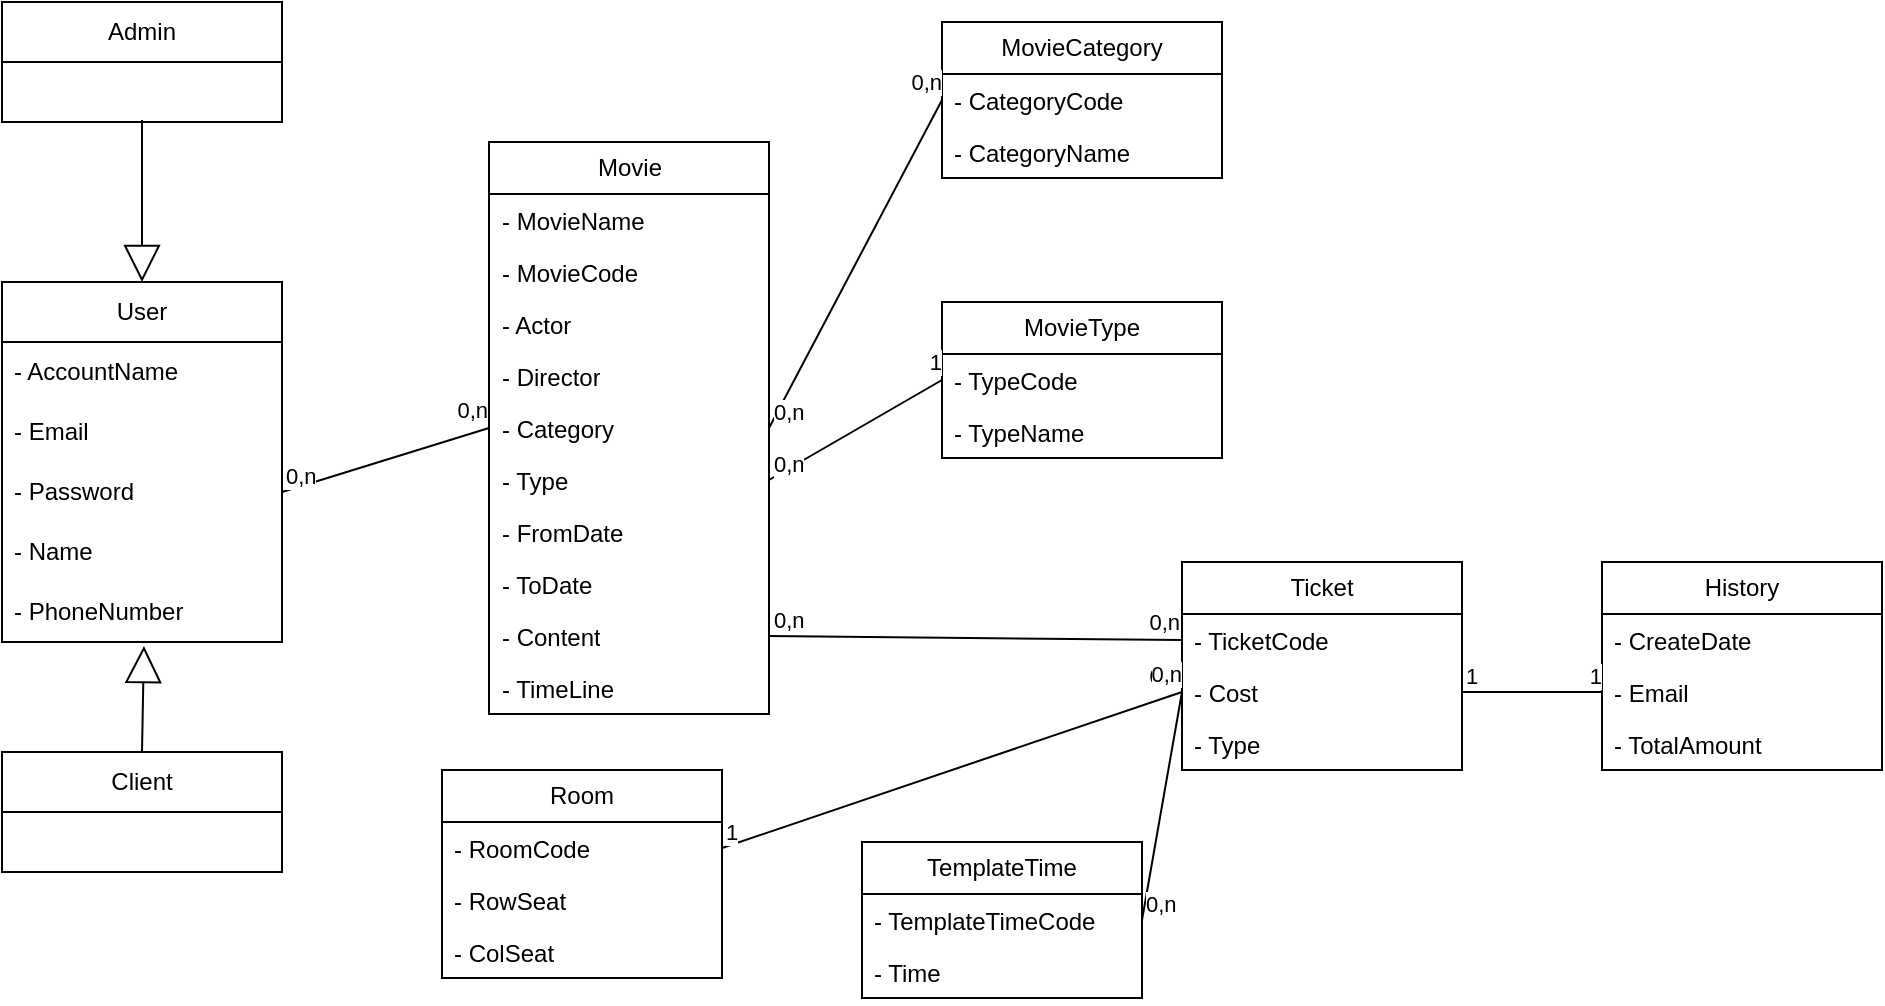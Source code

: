 <mxfile version="21.2.9" type="device" pages="2">
  <diagram name="Trang-1" id="ZvHClgZ9a2qXLTj50UtC">
    <mxGraphModel dx="874" dy="462" grid="1" gridSize="10" guides="1" tooltips="1" connect="1" arrows="1" fold="1" page="1" pageScale="1" pageWidth="827" pageHeight="1169" math="0" shadow="0">
      <root>
        <mxCell id="0" />
        <mxCell id="1" parent="0" />
        <mxCell id="BzXeYG29tqLbwffQAqeg-1" value="User" style="swimlane;fontStyle=0;childLayout=stackLayout;horizontal=1;startSize=30;horizontalStack=0;resizeParent=1;resizeParentMax=0;resizeLast=0;collapsible=1;marginBottom=0;whiteSpace=wrap;html=1;" vertex="1" parent="1">
          <mxGeometry x="170" y="320" width="140" height="180" as="geometry" />
        </mxCell>
        <mxCell id="BzXeYG29tqLbwffQAqeg-2" value="- AccountName" style="text;strokeColor=none;fillColor=none;align=left;verticalAlign=middle;spacingLeft=4;spacingRight=4;overflow=hidden;points=[[0,0.5],[1,0.5]];portConstraint=eastwest;rotatable=0;whiteSpace=wrap;html=1;" vertex="1" parent="BzXeYG29tqLbwffQAqeg-1">
          <mxGeometry y="30" width="140" height="30" as="geometry" />
        </mxCell>
        <mxCell id="BzXeYG29tqLbwffQAqeg-3" value="- Email" style="text;strokeColor=none;fillColor=none;align=left;verticalAlign=middle;spacingLeft=4;spacingRight=4;overflow=hidden;points=[[0,0.5],[1,0.5]];portConstraint=eastwest;rotatable=0;whiteSpace=wrap;html=1;" vertex="1" parent="BzXeYG29tqLbwffQAqeg-1">
          <mxGeometry y="60" width="140" height="30" as="geometry" />
        </mxCell>
        <mxCell id="BzXeYG29tqLbwffQAqeg-9" value="- Password" style="text;strokeColor=none;fillColor=none;align=left;verticalAlign=middle;spacingLeft=4;spacingRight=4;overflow=hidden;points=[[0,0.5],[1,0.5]];portConstraint=eastwest;rotatable=0;whiteSpace=wrap;html=1;" vertex="1" parent="BzXeYG29tqLbwffQAqeg-1">
          <mxGeometry y="90" width="140" height="30" as="geometry" />
        </mxCell>
        <mxCell id="BzXeYG29tqLbwffQAqeg-4" value="- Name" style="text;strokeColor=none;fillColor=none;align=left;verticalAlign=middle;spacingLeft=4;spacingRight=4;overflow=hidden;points=[[0,0.5],[1,0.5]];portConstraint=eastwest;rotatable=0;whiteSpace=wrap;html=1;" vertex="1" parent="BzXeYG29tqLbwffQAqeg-1">
          <mxGeometry y="120" width="140" height="30" as="geometry" />
        </mxCell>
        <mxCell id="BzXeYG29tqLbwffQAqeg-7" value="- PhoneNumber" style="text;strokeColor=none;fillColor=none;align=left;verticalAlign=middle;spacingLeft=4;spacingRight=4;overflow=hidden;points=[[0,0.5],[1,0.5]];portConstraint=eastwest;rotatable=0;whiteSpace=wrap;html=1;" vertex="1" parent="BzXeYG29tqLbwffQAqeg-1">
          <mxGeometry y="150" width="140" height="30" as="geometry" />
        </mxCell>
        <mxCell id="BzXeYG29tqLbwffQAqeg-10" value="Admin" style="swimlane;fontStyle=0;childLayout=stackLayout;horizontal=1;startSize=30;horizontalStack=0;resizeParent=1;resizeParentMax=0;resizeLast=0;collapsible=1;marginBottom=0;whiteSpace=wrap;html=1;" vertex="1" parent="1">
          <mxGeometry x="170" y="180" width="140" height="60" as="geometry" />
        </mxCell>
        <mxCell id="BzXeYG29tqLbwffQAqeg-12" value="&amp;nbsp;" style="text;strokeColor=none;fillColor=none;align=left;verticalAlign=middle;spacingLeft=4;spacingRight=4;overflow=hidden;points=[[0,0.5],[1,0.5]];portConstraint=eastwest;rotatable=0;whiteSpace=wrap;html=1;" vertex="1" parent="BzXeYG29tqLbwffQAqeg-10">
          <mxGeometry y="30" width="140" height="30" as="geometry" />
        </mxCell>
        <mxCell id="BzXeYG29tqLbwffQAqeg-14" value="Client" style="swimlane;fontStyle=0;childLayout=stackLayout;horizontal=1;startSize=30;horizontalStack=0;resizeParent=1;resizeParentMax=0;resizeLast=0;collapsible=1;marginBottom=0;whiteSpace=wrap;html=1;" vertex="1" parent="1">
          <mxGeometry x="170" y="555" width="140" height="60" as="geometry" />
        </mxCell>
        <mxCell id="BzXeYG29tqLbwffQAqeg-15" value="&amp;nbsp;" style="text;strokeColor=none;fillColor=none;align=left;verticalAlign=middle;spacingLeft=4;spacingRight=4;overflow=hidden;points=[[0,0.5],[1,0.5]];portConstraint=eastwest;rotatable=0;whiteSpace=wrap;html=1;" vertex="1" parent="BzXeYG29tqLbwffQAqeg-14">
          <mxGeometry y="30" width="140" height="30" as="geometry" />
        </mxCell>
        <mxCell id="BzXeYG29tqLbwffQAqeg-16" value="" style="endArrow=block;endSize=16;endFill=0;html=1;rounded=0;entryX=0.5;entryY=0;entryDx=0;entryDy=0;exitX=0.5;exitY=0.967;exitDx=0;exitDy=0;exitPerimeter=0;" edge="1" parent="1" source="BzXeYG29tqLbwffQAqeg-12" target="BzXeYG29tqLbwffQAqeg-1">
          <mxGeometry width="160" relative="1" as="geometry">
            <mxPoint x="290" y="330" as="sourcePoint" />
            <mxPoint x="450" y="330" as="targetPoint" />
          </mxGeometry>
        </mxCell>
        <mxCell id="BzXeYG29tqLbwffQAqeg-17" value="" style="endArrow=block;endSize=16;endFill=0;html=1;rounded=0;entryX=0.507;entryY=1.067;entryDx=0;entryDy=0;exitX=0.5;exitY=0;exitDx=0;exitDy=0;entryPerimeter=0;" edge="1" parent="1" source="BzXeYG29tqLbwffQAqeg-14" target="BzXeYG29tqLbwffQAqeg-7">
          <mxGeometry width="160" relative="1" as="geometry">
            <mxPoint x="259.5" y="479" as="sourcePoint" />
            <mxPoint x="259.5" y="550" as="targetPoint" />
          </mxGeometry>
        </mxCell>
        <mxCell id="BzXeYG29tqLbwffQAqeg-18" value="Movie" style="swimlane;fontStyle=0;childLayout=stackLayout;horizontal=1;startSize=26;fillColor=none;horizontalStack=0;resizeParent=1;resizeParentMax=0;resizeLast=0;collapsible=1;marginBottom=0;whiteSpace=wrap;html=1;" vertex="1" parent="1">
          <mxGeometry x="413.5" y="250" width="140" height="286" as="geometry" />
        </mxCell>
        <mxCell id="BzXeYG29tqLbwffQAqeg-19" value="- MovieName" style="text;strokeColor=none;fillColor=none;align=left;verticalAlign=top;spacingLeft=4;spacingRight=4;overflow=hidden;rotatable=0;points=[[0,0.5],[1,0.5]];portConstraint=eastwest;whiteSpace=wrap;html=1;" vertex="1" parent="BzXeYG29tqLbwffQAqeg-18">
          <mxGeometry y="26" width="140" height="26" as="geometry" />
        </mxCell>
        <mxCell id="BzXeYG29tqLbwffQAqeg-20" value="- MovieCode" style="text;strokeColor=none;fillColor=none;align=left;verticalAlign=top;spacingLeft=4;spacingRight=4;overflow=hidden;rotatable=0;points=[[0,0.5],[1,0.5]];portConstraint=eastwest;whiteSpace=wrap;html=1;" vertex="1" parent="BzXeYG29tqLbwffQAqeg-18">
          <mxGeometry y="52" width="140" height="26" as="geometry" />
        </mxCell>
        <mxCell id="BzXeYG29tqLbwffQAqeg-22" value="- Actor" style="text;strokeColor=none;fillColor=none;align=left;verticalAlign=top;spacingLeft=4;spacingRight=4;overflow=hidden;rotatable=0;points=[[0,0.5],[1,0.5]];portConstraint=eastwest;whiteSpace=wrap;html=1;" vertex="1" parent="BzXeYG29tqLbwffQAqeg-18">
          <mxGeometry y="78" width="140" height="26" as="geometry" />
        </mxCell>
        <mxCell id="BzXeYG29tqLbwffQAqeg-21" value="- Director" style="text;strokeColor=none;fillColor=none;align=left;verticalAlign=top;spacingLeft=4;spacingRight=4;overflow=hidden;rotatable=0;points=[[0,0.5],[1,0.5]];portConstraint=eastwest;whiteSpace=wrap;html=1;" vertex="1" parent="BzXeYG29tqLbwffQAqeg-18">
          <mxGeometry y="104" width="140" height="26" as="geometry" />
        </mxCell>
        <mxCell id="BzXeYG29tqLbwffQAqeg-26" value="- Category" style="text;strokeColor=none;fillColor=none;align=left;verticalAlign=top;spacingLeft=4;spacingRight=4;overflow=hidden;rotatable=0;points=[[0,0.5],[1,0.5]];portConstraint=eastwest;whiteSpace=wrap;html=1;" vertex="1" parent="BzXeYG29tqLbwffQAqeg-18">
          <mxGeometry y="130" width="140" height="26" as="geometry" />
        </mxCell>
        <mxCell id="BzXeYG29tqLbwffQAqeg-25" value="- Type" style="text;strokeColor=none;fillColor=none;align=left;verticalAlign=top;spacingLeft=4;spacingRight=4;overflow=hidden;rotatable=0;points=[[0,0.5],[1,0.5]];portConstraint=eastwest;whiteSpace=wrap;html=1;" vertex="1" parent="BzXeYG29tqLbwffQAqeg-18">
          <mxGeometry y="156" width="140" height="26" as="geometry" />
        </mxCell>
        <mxCell id="BzXeYG29tqLbwffQAqeg-24" value="- FromDate" style="text;strokeColor=none;fillColor=none;align=left;verticalAlign=top;spacingLeft=4;spacingRight=4;overflow=hidden;rotatable=0;points=[[0,0.5],[1,0.5]];portConstraint=eastwest;whiteSpace=wrap;html=1;" vertex="1" parent="BzXeYG29tqLbwffQAqeg-18">
          <mxGeometry y="182" width="140" height="26" as="geometry" />
        </mxCell>
        <mxCell id="BzXeYG29tqLbwffQAqeg-23" value="- ToDate" style="text;strokeColor=none;fillColor=none;align=left;verticalAlign=top;spacingLeft=4;spacingRight=4;overflow=hidden;rotatable=0;points=[[0,0.5],[1,0.5]];portConstraint=eastwest;whiteSpace=wrap;html=1;" vertex="1" parent="BzXeYG29tqLbwffQAqeg-18">
          <mxGeometry y="208" width="140" height="26" as="geometry" />
        </mxCell>
        <mxCell id="BzXeYG29tqLbwffQAqeg-27" value="- Content" style="text;strokeColor=none;fillColor=none;align=left;verticalAlign=top;spacingLeft=4;spacingRight=4;overflow=hidden;rotatable=0;points=[[0,0.5],[1,0.5]];portConstraint=eastwest;whiteSpace=wrap;html=1;" vertex="1" parent="BzXeYG29tqLbwffQAqeg-18">
          <mxGeometry y="234" width="140" height="26" as="geometry" />
        </mxCell>
        <mxCell id="BzXeYG29tqLbwffQAqeg-28" value="- TimeLine" style="text;strokeColor=none;fillColor=none;align=left;verticalAlign=top;spacingLeft=4;spacingRight=4;overflow=hidden;rotatable=0;points=[[0,0.5],[1,0.5]];portConstraint=eastwest;whiteSpace=wrap;html=1;" vertex="1" parent="BzXeYG29tqLbwffQAqeg-18">
          <mxGeometry y="260" width="140" height="26" as="geometry" />
        </mxCell>
        <mxCell id="BzXeYG29tqLbwffQAqeg-29" value="MovieCategory" style="swimlane;fontStyle=0;childLayout=stackLayout;horizontal=1;startSize=26;fillColor=none;horizontalStack=0;resizeParent=1;resizeParentMax=0;resizeLast=0;collapsible=1;marginBottom=0;whiteSpace=wrap;html=1;" vertex="1" parent="1">
          <mxGeometry x="640" y="190" width="140" height="78" as="geometry" />
        </mxCell>
        <mxCell id="BzXeYG29tqLbwffQAqeg-30" value="- CategoryCode" style="text;strokeColor=none;fillColor=none;align=left;verticalAlign=top;spacingLeft=4;spacingRight=4;overflow=hidden;rotatable=0;points=[[0,0.5],[1,0.5]];portConstraint=eastwest;whiteSpace=wrap;html=1;" vertex="1" parent="BzXeYG29tqLbwffQAqeg-29">
          <mxGeometry y="26" width="140" height="26" as="geometry" />
        </mxCell>
        <mxCell id="BzXeYG29tqLbwffQAqeg-31" value="- CategoryName" style="text;strokeColor=none;fillColor=none;align=left;verticalAlign=top;spacingLeft=4;spacingRight=4;overflow=hidden;rotatable=0;points=[[0,0.5],[1,0.5]];portConstraint=eastwest;whiteSpace=wrap;html=1;" vertex="1" parent="BzXeYG29tqLbwffQAqeg-29">
          <mxGeometry y="52" width="140" height="26" as="geometry" />
        </mxCell>
        <mxCell id="BzXeYG29tqLbwffQAqeg-33" value="MovieType" style="swimlane;fontStyle=0;childLayout=stackLayout;horizontal=1;startSize=26;fillColor=none;horizontalStack=0;resizeParent=1;resizeParentMax=0;resizeLast=0;collapsible=1;marginBottom=0;whiteSpace=wrap;html=1;" vertex="1" parent="1">
          <mxGeometry x="640" y="330" width="140" height="78" as="geometry" />
        </mxCell>
        <mxCell id="BzXeYG29tqLbwffQAqeg-34" value="- TypeCode" style="text;strokeColor=none;fillColor=none;align=left;verticalAlign=top;spacingLeft=4;spacingRight=4;overflow=hidden;rotatable=0;points=[[0,0.5],[1,0.5]];portConstraint=eastwest;whiteSpace=wrap;html=1;" vertex="1" parent="BzXeYG29tqLbwffQAqeg-33">
          <mxGeometry y="26" width="140" height="26" as="geometry" />
        </mxCell>
        <mxCell id="BzXeYG29tqLbwffQAqeg-35" value="- TypeName" style="text;strokeColor=none;fillColor=none;align=left;verticalAlign=top;spacingLeft=4;spacingRight=4;overflow=hidden;rotatable=0;points=[[0,0.5],[1,0.5]];portConstraint=eastwest;whiteSpace=wrap;html=1;" vertex="1" parent="BzXeYG29tqLbwffQAqeg-33">
          <mxGeometry y="52" width="140" height="26" as="geometry" />
        </mxCell>
        <mxCell id="BzXeYG29tqLbwffQAqeg-36" value="Ticket" style="swimlane;fontStyle=0;childLayout=stackLayout;horizontal=1;startSize=26;fillColor=none;horizontalStack=0;resizeParent=1;resizeParentMax=0;resizeLast=0;collapsible=1;marginBottom=0;whiteSpace=wrap;html=1;" vertex="1" parent="1">
          <mxGeometry x="760" y="460" width="140" height="104" as="geometry" />
        </mxCell>
        <mxCell id="BzXeYG29tqLbwffQAqeg-37" value="- TicketCode" style="text;strokeColor=none;fillColor=none;align=left;verticalAlign=top;spacingLeft=4;spacingRight=4;overflow=hidden;rotatable=0;points=[[0,0.5],[1,0.5]];portConstraint=eastwest;whiteSpace=wrap;html=1;" vertex="1" parent="BzXeYG29tqLbwffQAqeg-36">
          <mxGeometry y="26" width="140" height="26" as="geometry" />
        </mxCell>
        <mxCell id="BzXeYG29tqLbwffQAqeg-38" value="- Cost" style="text;strokeColor=none;fillColor=none;align=left;verticalAlign=top;spacingLeft=4;spacingRight=4;overflow=hidden;rotatable=0;points=[[0,0.5],[1,0.5]];portConstraint=eastwest;whiteSpace=wrap;html=1;" vertex="1" parent="BzXeYG29tqLbwffQAqeg-36">
          <mxGeometry y="52" width="140" height="26" as="geometry" />
        </mxCell>
        <mxCell id="BzXeYG29tqLbwffQAqeg-39" value="- Type" style="text;strokeColor=none;fillColor=none;align=left;verticalAlign=top;spacingLeft=4;spacingRight=4;overflow=hidden;rotatable=0;points=[[0,0.5],[1,0.5]];portConstraint=eastwest;whiteSpace=wrap;html=1;" vertex="1" parent="BzXeYG29tqLbwffQAqeg-36">
          <mxGeometry y="78" width="140" height="26" as="geometry" />
        </mxCell>
        <mxCell id="BzXeYG29tqLbwffQAqeg-41" value="Room" style="swimlane;fontStyle=0;childLayout=stackLayout;horizontal=1;startSize=26;fillColor=none;horizontalStack=0;resizeParent=1;resizeParentMax=0;resizeLast=0;collapsible=1;marginBottom=0;whiteSpace=wrap;html=1;" vertex="1" parent="1">
          <mxGeometry x="390" y="564" width="140" height="104" as="geometry" />
        </mxCell>
        <mxCell id="BzXeYG29tqLbwffQAqeg-42" value="- RoomCode" style="text;strokeColor=none;fillColor=none;align=left;verticalAlign=top;spacingLeft=4;spacingRight=4;overflow=hidden;rotatable=0;points=[[0,0.5],[1,0.5]];portConstraint=eastwest;whiteSpace=wrap;html=1;" vertex="1" parent="BzXeYG29tqLbwffQAqeg-41">
          <mxGeometry y="26" width="140" height="26" as="geometry" />
        </mxCell>
        <mxCell id="BzXeYG29tqLbwffQAqeg-43" value="- RowSeat" style="text;strokeColor=none;fillColor=none;align=left;verticalAlign=top;spacingLeft=4;spacingRight=4;overflow=hidden;rotatable=0;points=[[0,0.5],[1,0.5]];portConstraint=eastwest;whiteSpace=wrap;html=1;" vertex="1" parent="BzXeYG29tqLbwffQAqeg-41">
          <mxGeometry y="52" width="140" height="26" as="geometry" />
        </mxCell>
        <mxCell id="BzXeYG29tqLbwffQAqeg-44" value="- ColSeat" style="text;strokeColor=none;fillColor=none;align=left;verticalAlign=top;spacingLeft=4;spacingRight=4;overflow=hidden;rotatable=0;points=[[0,0.5],[1,0.5]];portConstraint=eastwest;whiteSpace=wrap;html=1;" vertex="1" parent="BzXeYG29tqLbwffQAqeg-41">
          <mxGeometry y="78" width="140" height="26" as="geometry" />
        </mxCell>
        <mxCell id="BzXeYG29tqLbwffQAqeg-45" value="TemplateTime" style="swimlane;fontStyle=0;childLayout=stackLayout;horizontal=1;startSize=26;fillColor=none;horizontalStack=0;resizeParent=1;resizeParentMax=0;resizeLast=0;collapsible=1;marginBottom=0;whiteSpace=wrap;html=1;" vertex="1" parent="1">
          <mxGeometry x="600" y="600" width="140" height="78" as="geometry" />
        </mxCell>
        <mxCell id="BzXeYG29tqLbwffQAqeg-46" value="- TemplateTimeCode" style="text;strokeColor=none;fillColor=none;align=left;verticalAlign=top;spacingLeft=4;spacingRight=4;overflow=hidden;rotatable=0;points=[[0,0.5],[1,0.5]];portConstraint=eastwest;whiteSpace=wrap;html=1;" vertex="1" parent="BzXeYG29tqLbwffQAqeg-45">
          <mxGeometry y="26" width="140" height="26" as="geometry" />
        </mxCell>
        <mxCell id="BzXeYG29tqLbwffQAqeg-47" value="- Time" style="text;strokeColor=none;fillColor=none;align=left;verticalAlign=top;spacingLeft=4;spacingRight=4;overflow=hidden;rotatable=0;points=[[0,0.5],[1,0.5]];portConstraint=eastwest;whiteSpace=wrap;html=1;" vertex="1" parent="BzXeYG29tqLbwffQAqeg-45">
          <mxGeometry y="52" width="140" height="26" as="geometry" />
        </mxCell>
        <mxCell id="BzXeYG29tqLbwffQAqeg-49" value="History" style="swimlane;fontStyle=0;childLayout=stackLayout;horizontal=1;startSize=26;fillColor=none;horizontalStack=0;resizeParent=1;resizeParentMax=0;resizeLast=0;collapsible=1;marginBottom=0;whiteSpace=wrap;html=1;" vertex="1" parent="1">
          <mxGeometry x="970" y="460" width="140" height="104" as="geometry" />
        </mxCell>
        <mxCell id="BzXeYG29tqLbwffQAqeg-50" value="- CreateDate" style="text;strokeColor=none;fillColor=none;align=left;verticalAlign=top;spacingLeft=4;spacingRight=4;overflow=hidden;rotatable=0;points=[[0,0.5],[1,0.5]];portConstraint=eastwest;whiteSpace=wrap;html=1;" vertex="1" parent="BzXeYG29tqLbwffQAqeg-49">
          <mxGeometry y="26" width="140" height="26" as="geometry" />
        </mxCell>
        <mxCell id="BzXeYG29tqLbwffQAqeg-51" value="- Email" style="text;strokeColor=none;fillColor=none;align=left;verticalAlign=top;spacingLeft=4;spacingRight=4;overflow=hidden;rotatable=0;points=[[0,0.5],[1,0.5]];portConstraint=eastwest;whiteSpace=wrap;html=1;" vertex="1" parent="BzXeYG29tqLbwffQAqeg-49">
          <mxGeometry y="52" width="140" height="26" as="geometry" />
        </mxCell>
        <mxCell id="BzXeYG29tqLbwffQAqeg-54" value="- TotalAmount" style="text;strokeColor=none;fillColor=none;align=left;verticalAlign=top;spacingLeft=4;spacingRight=4;overflow=hidden;rotatable=0;points=[[0,0.5],[1,0.5]];portConstraint=eastwest;whiteSpace=wrap;html=1;" vertex="1" parent="BzXeYG29tqLbwffQAqeg-49">
          <mxGeometry y="78" width="140" height="26" as="geometry" />
        </mxCell>
        <mxCell id="BzXeYG29tqLbwffQAqeg-56" value="" style="endArrow=none;html=1;rounded=0;exitX=1;exitY=0.5;exitDx=0;exitDy=0;entryX=0;entryY=0.5;entryDx=0;entryDy=0;endFill=0;" edge="1" parent="1" source="BzXeYG29tqLbwffQAqeg-9" target="BzXeYG29tqLbwffQAqeg-26">
          <mxGeometry relative="1" as="geometry">
            <mxPoint x="290" y="400" as="sourcePoint" />
            <mxPoint x="450" y="400" as="targetPoint" />
          </mxGeometry>
        </mxCell>
        <mxCell id="BzXeYG29tqLbwffQAqeg-58" value="0,n" style="edgeLabel;resizable=0;html=1;align=left;verticalAlign=bottom;" connectable="0" vertex="1" parent="BzXeYG29tqLbwffQAqeg-56">
          <mxGeometry x="-1" relative="1" as="geometry" />
        </mxCell>
        <mxCell id="BzXeYG29tqLbwffQAqeg-59" value="0,n" style="edgeLabel;resizable=0;html=1;align=right;verticalAlign=bottom;" connectable="0" vertex="1" parent="BzXeYG29tqLbwffQAqeg-56">
          <mxGeometry x="1" relative="1" as="geometry" />
        </mxCell>
        <mxCell id="BzXeYG29tqLbwffQAqeg-66" value="" style="endArrow=none;html=1;rounded=0;exitX=1;exitY=0.5;exitDx=0;exitDy=0;entryX=0;entryY=0.5;entryDx=0;entryDy=0;endFill=0;" edge="1" parent="1" source="BzXeYG29tqLbwffQAqeg-25" target="BzXeYG29tqLbwffQAqeg-34">
          <mxGeometry relative="1" as="geometry">
            <mxPoint x="550" y="392" as="sourcePoint" />
            <mxPoint x="654" y="360" as="targetPoint" />
          </mxGeometry>
        </mxCell>
        <mxCell id="BzXeYG29tqLbwffQAqeg-67" value="0,n" style="edgeLabel;resizable=0;html=1;align=left;verticalAlign=bottom;" connectable="0" vertex="1" parent="BzXeYG29tqLbwffQAqeg-66">
          <mxGeometry x="-1" relative="1" as="geometry" />
        </mxCell>
        <mxCell id="BzXeYG29tqLbwffQAqeg-68" value="1" style="edgeLabel;resizable=0;html=1;align=right;verticalAlign=bottom;" connectable="0" vertex="1" parent="BzXeYG29tqLbwffQAqeg-66">
          <mxGeometry x="1" relative="1" as="geometry" />
        </mxCell>
        <mxCell id="BzXeYG29tqLbwffQAqeg-69" value="" style="endArrow=none;html=1;rounded=0;exitX=1;exitY=0.5;exitDx=0;exitDy=0;entryX=0;entryY=0.5;entryDx=0;entryDy=0;endFill=0;" edge="1" parent="1" source="BzXeYG29tqLbwffQAqeg-26" target="BzXeYG29tqLbwffQAqeg-30">
          <mxGeometry relative="1" as="geometry">
            <mxPoint x="570" y="322" as="sourcePoint" />
            <mxPoint x="674" y="290" as="targetPoint" />
          </mxGeometry>
        </mxCell>
        <mxCell id="BzXeYG29tqLbwffQAqeg-70" value="0,n" style="edgeLabel;resizable=0;html=1;align=left;verticalAlign=bottom;" connectable="0" vertex="1" parent="BzXeYG29tqLbwffQAqeg-69">
          <mxGeometry x="-1" relative="1" as="geometry" />
        </mxCell>
        <mxCell id="BzXeYG29tqLbwffQAqeg-71" value="0,n" style="edgeLabel;resizable=0;html=1;align=right;verticalAlign=bottom;" connectable="0" vertex="1" parent="BzXeYG29tqLbwffQAqeg-69">
          <mxGeometry x="1" relative="1" as="geometry" />
        </mxCell>
        <mxCell id="BzXeYG29tqLbwffQAqeg-75" value="" style="endArrow=none;html=1;rounded=0;exitX=1;exitY=0.5;exitDx=0;exitDy=0;entryX=0;entryY=0.5;entryDx=0;entryDy=0;endFill=0;" edge="1" parent="1" source="BzXeYG29tqLbwffQAqeg-27" target="BzXeYG29tqLbwffQAqeg-37">
          <mxGeometry relative="1" as="geometry">
            <mxPoint x="640" y="522" as="sourcePoint" />
            <mxPoint x="744" y="490" as="targetPoint" />
          </mxGeometry>
        </mxCell>
        <mxCell id="BzXeYG29tqLbwffQAqeg-76" value="0,n" style="edgeLabel;resizable=0;html=1;align=left;verticalAlign=bottom;" connectable="0" vertex="1" parent="BzXeYG29tqLbwffQAqeg-75">
          <mxGeometry x="-1" relative="1" as="geometry" />
        </mxCell>
        <mxCell id="BzXeYG29tqLbwffQAqeg-77" value="0,n" style="edgeLabel;resizable=0;html=1;align=right;verticalAlign=bottom;" connectable="0" vertex="1" parent="BzXeYG29tqLbwffQAqeg-75">
          <mxGeometry x="1" relative="1" as="geometry" />
        </mxCell>
        <mxCell id="BzXeYG29tqLbwffQAqeg-78" value="" style="endArrow=none;html=1;rounded=0;exitX=1;exitY=0.5;exitDx=0;exitDy=0;entryX=0;entryY=0.5;entryDx=0;entryDy=0;endFill=0;" edge="1" parent="1" source="BzXeYG29tqLbwffQAqeg-46" target="BzXeYG29tqLbwffQAqeg-38">
          <mxGeometry relative="1" as="geometry">
            <mxPoint x="530" y="702" as="sourcePoint" />
            <mxPoint x="634" y="670" as="targetPoint" />
          </mxGeometry>
        </mxCell>
        <mxCell id="BzXeYG29tqLbwffQAqeg-79" value="0,n" style="edgeLabel;resizable=0;html=1;align=left;verticalAlign=bottom;" connectable="0" vertex="1" parent="BzXeYG29tqLbwffQAqeg-78">
          <mxGeometry x="-1" relative="1" as="geometry" />
        </mxCell>
        <mxCell id="BzXeYG29tqLbwffQAqeg-80" value="0,n" style="edgeLabel;resizable=0;html=1;align=right;verticalAlign=bottom;" connectable="0" vertex="1" parent="BzXeYG29tqLbwffQAqeg-78">
          <mxGeometry x="1" relative="1" as="geometry" />
        </mxCell>
        <mxCell id="BzXeYG29tqLbwffQAqeg-82" value="" style="endArrow=none;html=1;rounded=0;exitX=1;exitY=0.5;exitDx=0;exitDy=0;entryX=0;entryY=0.5;entryDx=0;entryDy=0;endFill=0;" edge="1" parent="1" source="BzXeYG29tqLbwffQAqeg-38" target="BzXeYG29tqLbwffQAqeg-51">
          <mxGeometry relative="1" as="geometry">
            <mxPoint x="910" y="632" as="sourcePoint" />
            <mxPoint x="1014" y="600" as="targetPoint" />
          </mxGeometry>
        </mxCell>
        <mxCell id="BzXeYG29tqLbwffQAqeg-83" value="1" style="edgeLabel;resizable=0;html=1;align=left;verticalAlign=bottom;" connectable="0" vertex="1" parent="BzXeYG29tqLbwffQAqeg-82">
          <mxGeometry x="-1" relative="1" as="geometry" />
        </mxCell>
        <mxCell id="BzXeYG29tqLbwffQAqeg-84" value="1" style="edgeLabel;resizable=0;html=1;align=right;verticalAlign=bottom;" connectable="0" vertex="1" parent="BzXeYG29tqLbwffQAqeg-82">
          <mxGeometry x="1" relative="1" as="geometry" />
        </mxCell>
        <mxCell id="BzXeYG29tqLbwffQAqeg-90" value="" style="endArrow=none;html=1;rounded=0;exitX=1;exitY=0.5;exitDx=0;exitDy=0;entryX=0;entryY=0.5;entryDx=0;entryDy=0;endFill=0;" edge="1" parent="1" source="BzXeYG29tqLbwffQAqeg-42" target="BzXeYG29tqLbwffQAqeg-38">
          <mxGeometry relative="1" as="geometry">
            <mxPoint x="530" y="622" as="sourcePoint" />
            <mxPoint x="634" y="590" as="targetPoint" />
          </mxGeometry>
        </mxCell>
        <mxCell id="BzXeYG29tqLbwffQAqeg-91" value="1" style="edgeLabel;resizable=0;html=1;align=left;verticalAlign=bottom;" connectable="0" vertex="1" parent="BzXeYG29tqLbwffQAqeg-90">
          <mxGeometry x="-1" relative="1" as="geometry" />
        </mxCell>
        <mxCell id="BzXeYG29tqLbwffQAqeg-92" value="0,n" style="edgeLabel;resizable=0;html=1;align=right;verticalAlign=bottom;" connectable="0" vertex="1" parent="BzXeYG29tqLbwffQAqeg-90">
          <mxGeometry x="1" relative="1" as="geometry" />
        </mxCell>
      </root>
    </mxGraphModel>
  </diagram>
  <diagram id="x1UqCaNtyIqBZ79y-_5j" name="Trang-2">
    <mxGraphModel dx="874" dy="462" grid="1" gridSize="10" guides="1" tooltips="1" connect="1" arrows="1" fold="1" page="1" pageScale="1" pageWidth="827" pageHeight="1169" math="0" shadow="0">
      <root>
        <mxCell id="0" />
        <mxCell id="1" parent="0" />
        <mxCell id="htbeO1dy-RibMvMAbCZh-1" value="User" style="swimlane;fontStyle=0;childLayout=stackLayout;horizontal=1;startSize=30;horizontalStack=0;resizeParent=1;resizeParentMax=0;resizeLast=0;collapsible=1;marginBottom=0;whiteSpace=wrap;html=1;" vertex="1" parent="1">
          <mxGeometry x="170" y="320" width="140" height="206" as="geometry" />
        </mxCell>
        <mxCell id="htbeO1dy-RibMvMAbCZh-73" value="- id: guid" style="text;strokeColor=none;fillColor=none;align=left;verticalAlign=top;spacingLeft=4;spacingRight=4;overflow=hidden;rotatable=0;points=[[0,0.5],[1,0.5]];portConstraint=eastwest;whiteSpace=wrap;html=1;" vertex="1" parent="htbeO1dy-RibMvMAbCZh-1">
          <mxGeometry y="30" width="140" height="26" as="geometry" />
        </mxCell>
        <mxCell id="htbeO1dy-RibMvMAbCZh-2" value="- AccountName: string" style="text;strokeColor=none;fillColor=none;align=left;verticalAlign=middle;spacingLeft=4;spacingRight=4;overflow=hidden;points=[[0,0.5],[1,0.5]];portConstraint=eastwest;rotatable=0;whiteSpace=wrap;html=1;" vertex="1" parent="htbeO1dy-RibMvMAbCZh-1">
          <mxGeometry y="56" width="140" height="30" as="geometry" />
        </mxCell>
        <mxCell id="htbeO1dy-RibMvMAbCZh-3" value="- Email: string" style="text;strokeColor=none;fillColor=none;align=left;verticalAlign=middle;spacingLeft=4;spacingRight=4;overflow=hidden;points=[[0,0.5],[1,0.5]];portConstraint=eastwest;rotatable=0;whiteSpace=wrap;html=1;" vertex="1" parent="htbeO1dy-RibMvMAbCZh-1">
          <mxGeometry y="86" width="140" height="30" as="geometry" />
        </mxCell>
        <mxCell id="htbeO1dy-RibMvMAbCZh-4" value="- Pasword: string" style="text;strokeColor=none;fillColor=none;align=left;verticalAlign=middle;spacingLeft=4;spacingRight=4;overflow=hidden;points=[[0,0.5],[1,0.5]];portConstraint=eastwest;rotatable=0;whiteSpace=wrap;html=1;" vertex="1" parent="htbeO1dy-RibMvMAbCZh-1">
          <mxGeometry y="116" width="140" height="30" as="geometry" />
        </mxCell>
        <mxCell id="htbeO1dy-RibMvMAbCZh-5" value="- Name: string" style="text;strokeColor=none;fillColor=none;align=left;verticalAlign=middle;spacingLeft=4;spacingRight=4;overflow=hidden;points=[[0,0.5],[1,0.5]];portConstraint=eastwest;rotatable=0;whiteSpace=wrap;html=1;" vertex="1" parent="htbeO1dy-RibMvMAbCZh-1">
          <mxGeometry y="146" width="140" height="30" as="geometry" />
        </mxCell>
        <mxCell id="htbeO1dy-RibMvMAbCZh-6" value="- PhoneNumber: string" style="text;strokeColor=none;fillColor=none;align=left;verticalAlign=middle;spacingLeft=4;spacingRight=4;overflow=hidden;points=[[0,0.5],[1,0.5]];portConstraint=eastwest;rotatable=0;whiteSpace=wrap;html=1;" vertex="1" parent="htbeO1dy-RibMvMAbCZh-1">
          <mxGeometry y="176" width="140" height="30" as="geometry" />
        </mxCell>
        <mxCell id="htbeO1dy-RibMvMAbCZh-7" value="Admin" style="swimlane;fontStyle=0;childLayout=stackLayout;horizontal=1;startSize=30;horizontalStack=0;resizeParent=1;resizeParentMax=0;resizeLast=0;collapsible=1;marginBottom=0;whiteSpace=wrap;html=1;" vertex="1" parent="1">
          <mxGeometry x="170" y="180" width="140" height="60" as="geometry" />
        </mxCell>
        <mxCell id="htbeO1dy-RibMvMAbCZh-8" value="&amp;nbsp;" style="text;strokeColor=none;fillColor=none;align=left;verticalAlign=middle;spacingLeft=4;spacingRight=4;overflow=hidden;points=[[0,0.5],[1,0.5]];portConstraint=eastwest;rotatable=0;whiteSpace=wrap;html=1;" vertex="1" parent="htbeO1dy-RibMvMAbCZh-7">
          <mxGeometry y="30" width="140" height="30" as="geometry" />
        </mxCell>
        <mxCell id="htbeO1dy-RibMvMAbCZh-9" value="Client" style="swimlane;fontStyle=0;childLayout=stackLayout;horizontal=1;startSize=30;horizontalStack=0;resizeParent=1;resizeParentMax=0;resizeLast=0;collapsible=1;marginBottom=0;whiteSpace=wrap;html=1;" vertex="1" parent="1">
          <mxGeometry x="170" y="555" width="140" height="60" as="geometry" />
        </mxCell>
        <mxCell id="htbeO1dy-RibMvMAbCZh-10" value="&amp;nbsp;" style="text;strokeColor=none;fillColor=none;align=left;verticalAlign=middle;spacingLeft=4;spacingRight=4;overflow=hidden;points=[[0,0.5],[1,0.5]];portConstraint=eastwest;rotatable=0;whiteSpace=wrap;html=1;" vertex="1" parent="htbeO1dy-RibMvMAbCZh-9">
          <mxGeometry y="30" width="140" height="30" as="geometry" />
        </mxCell>
        <mxCell id="htbeO1dy-RibMvMAbCZh-11" value="" style="endArrow=block;endSize=16;endFill=0;html=1;rounded=0;entryX=0.5;entryY=0;entryDx=0;entryDy=0;exitX=0.5;exitY=0.967;exitDx=0;exitDy=0;exitPerimeter=0;" edge="1" parent="1" source="htbeO1dy-RibMvMAbCZh-8" target="htbeO1dy-RibMvMAbCZh-1">
          <mxGeometry width="160" relative="1" as="geometry">
            <mxPoint x="290" y="330" as="sourcePoint" />
            <mxPoint x="450" y="330" as="targetPoint" />
          </mxGeometry>
        </mxCell>
        <mxCell id="htbeO1dy-RibMvMAbCZh-12" value="" style="endArrow=block;endSize=16;endFill=0;html=1;rounded=0;entryX=0.507;entryY=1.067;entryDx=0;entryDy=0;exitX=0.5;exitY=0;exitDx=0;exitDy=0;entryPerimeter=0;" edge="1" parent="1" source="htbeO1dy-RibMvMAbCZh-9" target="htbeO1dy-RibMvMAbCZh-6">
          <mxGeometry width="160" relative="1" as="geometry">
            <mxPoint x="259.5" y="479" as="sourcePoint" />
            <mxPoint x="259.5" y="550" as="targetPoint" />
          </mxGeometry>
        </mxCell>
        <mxCell id="htbeO1dy-RibMvMAbCZh-13" value="Movie" style="swimlane;fontStyle=0;childLayout=stackLayout;horizontal=1;startSize=26;fillColor=none;horizontalStack=0;resizeParent=1;resizeParentMax=0;resizeLast=0;collapsible=1;marginBottom=0;whiteSpace=wrap;html=1;" vertex="1" parent="1">
          <mxGeometry x="413.5" y="250" width="166.5" height="330" as="geometry" />
        </mxCell>
        <mxCell id="htbeO1dy-RibMvMAbCZh-71" value="- id: guid" style="text;strokeColor=none;fillColor=none;align=left;verticalAlign=top;spacingLeft=4;spacingRight=4;overflow=hidden;rotatable=0;points=[[0,0.5],[1,0.5]];portConstraint=eastwest;whiteSpace=wrap;html=1;" vertex="1" parent="htbeO1dy-RibMvMAbCZh-13">
          <mxGeometry y="26" width="166.5" height="26" as="geometry" />
        </mxCell>
        <mxCell id="htbeO1dy-RibMvMAbCZh-14" value="- MovieName: string" style="text;strokeColor=none;fillColor=none;align=left;verticalAlign=top;spacingLeft=4;spacingRight=4;overflow=hidden;rotatable=0;points=[[0,0.5],[1,0.5]];portConstraint=eastwest;whiteSpace=wrap;html=1;" vertex="1" parent="htbeO1dy-RibMvMAbCZh-13">
          <mxGeometry y="52" width="166.5" height="26" as="geometry" />
        </mxCell>
        <mxCell id="htbeO1dy-RibMvMAbCZh-15" value="- Moviecode: string" style="text;strokeColor=none;fillColor=none;align=left;verticalAlign=top;spacingLeft=4;spacingRight=4;overflow=hidden;rotatable=0;points=[[0,0.5],[1,0.5]];portConstraint=eastwest;whiteSpace=wrap;html=1;" vertex="1" parent="htbeO1dy-RibMvMAbCZh-13">
          <mxGeometry y="78" width="166.5" height="26" as="geometry" />
        </mxCell>
        <mxCell id="htbeO1dy-RibMvMAbCZh-16" value="- Actor: string" style="text;strokeColor=none;fillColor=none;align=left;verticalAlign=top;spacingLeft=4;spacingRight=4;overflow=hidden;rotatable=0;points=[[0,0.5],[1,0.5]];portConstraint=eastwest;whiteSpace=wrap;html=1;" vertex="1" parent="htbeO1dy-RibMvMAbCZh-13">
          <mxGeometry y="104" width="166.5" height="26" as="geometry" />
        </mxCell>
        <mxCell id="htbeO1dy-RibMvMAbCZh-17" value="- Director: string" style="text;strokeColor=none;fillColor=none;align=left;verticalAlign=top;spacingLeft=4;spacingRight=4;overflow=hidden;rotatable=0;points=[[0,0.5],[1,0.5]];portConstraint=eastwest;whiteSpace=wrap;html=1;" vertex="1" parent="htbeO1dy-RibMvMAbCZh-13">
          <mxGeometry y="130" width="166.5" height="26" as="geometry" />
        </mxCell>
        <mxCell id="htbeO1dy-RibMvMAbCZh-20" value="- FromDate: datetime" style="text;strokeColor=none;fillColor=none;align=left;verticalAlign=top;spacingLeft=4;spacingRight=4;overflow=hidden;rotatable=0;points=[[0,0.5],[1,0.5]];portConstraint=eastwest;whiteSpace=wrap;html=1;" vertex="1" parent="htbeO1dy-RibMvMAbCZh-13">
          <mxGeometry y="156" width="166.5" height="26" as="geometry" />
        </mxCell>
        <mxCell id="htbeO1dy-RibMvMAbCZh-21" value="- ToDate: datetime" style="text;strokeColor=none;fillColor=none;align=left;verticalAlign=top;spacingLeft=4;spacingRight=4;overflow=hidden;rotatable=0;points=[[0,0.5],[1,0.5]];portConstraint=eastwest;whiteSpace=wrap;html=1;" vertex="1" parent="htbeO1dy-RibMvMAbCZh-13">
          <mxGeometry y="182" width="166.5" height="26" as="geometry" />
        </mxCell>
        <mxCell id="htbeO1dy-RibMvMAbCZh-22" value="- Content: string" style="text;strokeColor=none;fillColor=none;align=left;verticalAlign=top;spacingLeft=4;spacingRight=4;overflow=hidden;rotatable=0;points=[[0,0.5],[1,0.5]];portConstraint=eastwest;whiteSpace=wrap;html=1;" vertex="1" parent="htbeO1dy-RibMvMAbCZh-13">
          <mxGeometry y="208" width="166.5" height="26" as="geometry" />
        </mxCell>
        <mxCell id="htbeO1dy-RibMvMAbCZh-23" value="- TimeLine: string" style="text;strokeColor=none;fillColor=none;align=left;verticalAlign=top;spacingLeft=4;spacingRight=4;overflow=hidden;rotatable=0;points=[[0,0.5],[1,0.5]];portConstraint=eastwest;whiteSpace=wrap;html=1;" vertex="1" parent="htbeO1dy-RibMvMAbCZh-13">
          <mxGeometry y="234" width="166.5" height="26" as="geometry" />
        </mxCell>
        <mxCell id="htbeO1dy-RibMvMAbCZh-66" value="- listCateGory: MovieCategory()" style="text;strokeColor=none;fillColor=none;align=left;verticalAlign=top;spacingLeft=4;spacingRight=4;overflow=hidden;rotatable=0;points=[[0,0.5],[1,0.5]];portConstraint=eastwest;whiteSpace=wrap;html=1;" vertex="1" parent="htbeO1dy-RibMvMAbCZh-13">
          <mxGeometry y="260" width="166.5" height="44" as="geometry" />
        </mxCell>
        <mxCell id="htbeO1dy-RibMvMAbCZh-74" value="- listTicket: Ticket()" style="text;strokeColor=none;fillColor=none;align=left;verticalAlign=top;spacingLeft=4;spacingRight=4;overflow=hidden;rotatable=0;points=[[0,0.5],[1,0.5]];portConstraint=eastwest;whiteSpace=wrap;html=1;" vertex="1" parent="htbeO1dy-RibMvMAbCZh-13">
          <mxGeometry y="304" width="166.5" height="26" as="geometry" />
        </mxCell>
        <mxCell id="htbeO1dy-RibMvMAbCZh-24" value="MovieCategory" style="swimlane;fontStyle=0;childLayout=stackLayout;horizontal=1;startSize=26;fillColor=none;horizontalStack=0;resizeParent=1;resizeParentMax=0;resizeLast=0;collapsible=1;marginBottom=0;whiteSpace=wrap;html=1;" vertex="1" parent="1">
          <mxGeometry x="640" y="190" width="140" height="104" as="geometry" />
        </mxCell>
        <mxCell id="htbeO1dy-RibMvMAbCZh-68" value="- id: guid" style="text;strokeColor=none;fillColor=none;align=left;verticalAlign=top;spacingLeft=4;spacingRight=4;overflow=hidden;rotatable=0;points=[[0,0.5],[1,0.5]];portConstraint=eastwest;whiteSpace=wrap;html=1;" vertex="1" parent="htbeO1dy-RibMvMAbCZh-24">
          <mxGeometry y="26" width="140" height="26" as="geometry" />
        </mxCell>
        <mxCell id="htbeO1dy-RibMvMAbCZh-25" value="- CategoryCode: string" style="text;strokeColor=none;fillColor=none;align=left;verticalAlign=top;spacingLeft=4;spacingRight=4;overflow=hidden;rotatable=0;points=[[0,0.5],[1,0.5]];portConstraint=eastwest;whiteSpace=wrap;html=1;" vertex="1" parent="htbeO1dy-RibMvMAbCZh-24">
          <mxGeometry y="52" width="140" height="26" as="geometry" />
        </mxCell>
        <mxCell id="htbeO1dy-RibMvMAbCZh-26" value="- CategoryName: String" style="text;strokeColor=none;fillColor=none;align=left;verticalAlign=top;spacingLeft=4;spacingRight=4;overflow=hidden;rotatable=0;points=[[0,0.5],[1,0.5]];portConstraint=eastwest;whiteSpace=wrap;html=1;" vertex="1" parent="htbeO1dy-RibMvMAbCZh-24">
          <mxGeometry y="78" width="140" height="26" as="geometry" />
        </mxCell>
        <mxCell id="htbeO1dy-RibMvMAbCZh-27" value="MovieType" style="swimlane;fontStyle=0;childLayout=stackLayout;horizontal=1;startSize=26;fillColor=none;horizontalStack=0;resizeParent=1;resizeParentMax=0;resizeLast=0;collapsible=1;marginBottom=0;whiteSpace=wrap;html=1;" vertex="1" parent="1">
          <mxGeometry x="640" y="330" width="140" height="104" as="geometry" />
        </mxCell>
        <mxCell id="htbeO1dy-RibMvMAbCZh-75" value="- id: guid" style="text;strokeColor=none;fillColor=none;align=left;verticalAlign=top;spacingLeft=4;spacingRight=4;overflow=hidden;rotatable=0;points=[[0,0.5],[1,0.5]];portConstraint=eastwest;whiteSpace=wrap;html=1;" vertex="1" parent="htbeO1dy-RibMvMAbCZh-27">
          <mxGeometry y="26" width="140" height="26" as="geometry" />
        </mxCell>
        <mxCell id="htbeO1dy-RibMvMAbCZh-28" value="- TypeCode: string" style="text;strokeColor=none;fillColor=none;align=left;verticalAlign=top;spacingLeft=4;spacingRight=4;overflow=hidden;rotatable=0;points=[[0,0.5],[1,0.5]];portConstraint=eastwest;whiteSpace=wrap;html=1;" vertex="1" parent="htbeO1dy-RibMvMAbCZh-27">
          <mxGeometry y="52" width="140" height="26" as="geometry" />
        </mxCell>
        <mxCell id="htbeO1dy-RibMvMAbCZh-29" value="- TypeName: string" style="text;strokeColor=none;fillColor=none;align=left;verticalAlign=top;spacingLeft=4;spacingRight=4;overflow=hidden;rotatable=0;points=[[0,0.5],[1,0.5]];portConstraint=eastwest;whiteSpace=wrap;html=1;" vertex="1" parent="htbeO1dy-RibMvMAbCZh-27">
          <mxGeometry y="78" width="140" height="26" as="geometry" />
        </mxCell>
        <mxCell id="htbeO1dy-RibMvMAbCZh-30" value="Ticket" style="swimlane;fontStyle=0;childLayout=stackLayout;horizontal=1;startSize=26;fillColor=none;horizontalStack=0;resizeParent=1;resizeParentMax=0;resizeLast=0;collapsible=1;marginBottom=0;whiteSpace=wrap;html=1;" vertex="1" parent="1">
          <mxGeometry x="760" y="460" width="140" height="180" as="geometry" />
        </mxCell>
        <mxCell id="htbeO1dy-RibMvMAbCZh-69" value="- id: guid" style="text;strokeColor=none;fillColor=none;align=left;verticalAlign=top;spacingLeft=4;spacingRight=4;overflow=hidden;rotatable=0;points=[[0,0.5],[1,0.5]];portConstraint=eastwest;whiteSpace=wrap;html=1;" vertex="1" parent="htbeO1dy-RibMvMAbCZh-30">
          <mxGeometry y="26" width="140" height="26" as="geometry" />
        </mxCell>
        <mxCell id="htbeO1dy-RibMvMAbCZh-31" value="- TicketCode: string" style="text;strokeColor=none;fillColor=none;align=left;verticalAlign=top;spacingLeft=4;spacingRight=4;overflow=hidden;rotatable=0;points=[[0,0.5],[1,0.5]];portConstraint=eastwest;whiteSpace=wrap;html=1;" vertex="1" parent="htbeO1dy-RibMvMAbCZh-30">
          <mxGeometry y="52" width="140" height="26" as="geometry" />
        </mxCell>
        <mxCell id="htbeO1dy-RibMvMAbCZh-33" value="- Type: int" style="text;strokeColor=none;fillColor=none;align=left;verticalAlign=top;spacingLeft=4;spacingRight=4;overflow=hidden;rotatable=0;points=[[0,0.5],[1,0.5]];portConstraint=eastwest;whiteSpace=wrap;html=1;" vertex="1" parent="htbeO1dy-RibMvMAbCZh-30">
          <mxGeometry y="78" width="140" height="26" as="geometry" />
        </mxCell>
        <mxCell id="htbeO1dy-RibMvMAbCZh-32" value="- Cost: decimal" style="text;strokeColor=none;fillColor=none;align=left;verticalAlign=top;spacingLeft=4;spacingRight=4;overflow=hidden;rotatable=0;points=[[0,0.5],[1,0.5]];portConstraint=eastwest;whiteSpace=wrap;html=1;" vertex="1" parent="htbeO1dy-RibMvMAbCZh-30">
          <mxGeometry y="104" width="140" height="26" as="geometry" />
        </mxCell>
        <mxCell id="htbeO1dy-RibMvMAbCZh-76" value="&amp;nbsp;- listTemplateTime: TemplateTime()" style="text;strokeColor=none;fillColor=none;align=left;verticalAlign=top;spacingLeft=4;spacingRight=4;overflow=hidden;rotatable=0;points=[[0,0.5],[1,0.5]];portConstraint=eastwest;whiteSpace=wrap;html=1;" vertex="1" parent="htbeO1dy-RibMvMAbCZh-30">
          <mxGeometry y="130" width="140" height="50" as="geometry" />
        </mxCell>
        <mxCell id="htbeO1dy-RibMvMAbCZh-34" value="Room" style="swimlane;fontStyle=0;childLayout=stackLayout;horizontal=1;startSize=26;fillColor=none;horizontalStack=0;resizeParent=1;resizeParentMax=0;resizeLast=0;collapsible=1;marginBottom=0;whiteSpace=wrap;html=1;" vertex="1" parent="1">
          <mxGeometry x="390" y="590" width="140" height="130" as="geometry" />
        </mxCell>
        <mxCell id="htbeO1dy-RibMvMAbCZh-72" value="- id: guid" style="text;strokeColor=none;fillColor=none;align=left;verticalAlign=top;spacingLeft=4;spacingRight=4;overflow=hidden;rotatable=0;points=[[0,0.5],[1,0.5]];portConstraint=eastwest;whiteSpace=wrap;html=1;" vertex="1" parent="htbeO1dy-RibMvMAbCZh-34">
          <mxGeometry y="26" width="140" height="26" as="geometry" />
        </mxCell>
        <mxCell id="htbeO1dy-RibMvMAbCZh-35" value="- RoomCode: string" style="text;strokeColor=none;fillColor=none;align=left;verticalAlign=top;spacingLeft=4;spacingRight=4;overflow=hidden;rotatable=0;points=[[0,0.5],[1,0.5]];portConstraint=eastwest;whiteSpace=wrap;html=1;" vertex="1" parent="htbeO1dy-RibMvMAbCZh-34">
          <mxGeometry y="52" width="140" height="26" as="geometry" />
        </mxCell>
        <mxCell id="htbeO1dy-RibMvMAbCZh-36" value="- RowSeat: int" style="text;strokeColor=none;fillColor=none;align=left;verticalAlign=top;spacingLeft=4;spacingRight=4;overflow=hidden;rotatable=0;points=[[0,0.5],[1,0.5]];portConstraint=eastwest;whiteSpace=wrap;html=1;" vertex="1" parent="htbeO1dy-RibMvMAbCZh-34">
          <mxGeometry y="78" width="140" height="26" as="geometry" />
        </mxCell>
        <mxCell id="htbeO1dy-RibMvMAbCZh-37" value="- ColSeat: int" style="text;strokeColor=none;fillColor=none;align=left;verticalAlign=top;spacingLeft=4;spacingRight=4;overflow=hidden;rotatable=0;points=[[0,0.5],[1,0.5]];portConstraint=eastwest;whiteSpace=wrap;html=1;" vertex="1" parent="htbeO1dy-RibMvMAbCZh-34">
          <mxGeometry y="104" width="140" height="26" as="geometry" />
        </mxCell>
        <mxCell id="htbeO1dy-RibMvMAbCZh-38" value="TemplateTime" style="swimlane;fontStyle=0;childLayout=stackLayout;horizontal=1;startSize=26;fillColor=none;horizontalStack=0;resizeParent=1;resizeParentMax=0;resizeLast=0;collapsible=1;marginBottom=0;whiteSpace=wrap;html=1;" vertex="1" parent="1">
          <mxGeometry x="600" y="650" width="140" height="96" as="geometry" />
        </mxCell>
        <mxCell id="htbeO1dy-RibMvMAbCZh-39" value="- TemplateTimeCode: string" style="text;strokeColor=none;fillColor=none;align=left;verticalAlign=top;spacingLeft=4;spacingRight=4;overflow=hidden;rotatable=0;points=[[0,0.5],[1,0.5]];portConstraint=eastwest;whiteSpace=wrap;html=1;" vertex="1" parent="htbeO1dy-RibMvMAbCZh-38">
          <mxGeometry y="26" width="140" height="44" as="geometry" />
        </mxCell>
        <mxCell id="htbeO1dy-RibMvMAbCZh-40" value="- Time: string" style="text;strokeColor=none;fillColor=none;align=left;verticalAlign=top;spacingLeft=4;spacingRight=4;overflow=hidden;rotatable=0;points=[[0,0.5],[1,0.5]];portConstraint=eastwest;whiteSpace=wrap;html=1;" vertex="1" parent="htbeO1dy-RibMvMAbCZh-38">
          <mxGeometry y="70" width="140" height="26" as="geometry" />
        </mxCell>
        <mxCell id="htbeO1dy-RibMvMAbCZh-41" value="History" style="swimlane;fontStyle=0;childLayout=stackLayout;horizontal=1;startSize=26;fillColor=none;horizontalStack=0;resizeParent=1;resizeParentMax=0;resizeLast=0;collapsible=1;marginBottom=0;whiteSpace=wrap;html=1;" vertex="1" parent="1">
          <mxGeometry x="970" y="460" width="140" height="130" as="geometry" />
        </mxCell>
        <mxCell id="htbeO1dy-RibMvMAbCZh-70" value="- id: guid" style="text;strokeColor=none;fillColor=none;align=left;verticalAlign=top;spacingLeft=4;spacingRight=4;overflow=hidden;rotatable=0;points=[[0,0.5],[1,0.5]];portConstraint=eastwest;whiteSpace=wrap;html=1;" vertex="1" parent="htbeO1dy-RibMvMAbCZh-41">
          <mxGeometry y="26" width="140" height="26" as="geometry" />
        </mxCell>
        <mxCell id="htbeO1dy-RibMvMAbCZh-42" value="- CreateDate: datetime" style="text;strokeColor=none;fillColor=none;align=left;verticalAlign=top;spacingLeft=4;spacingRight=4;overflow=hidden;rotatable=0;points=[[0,0.5],[1,0.5]];portConstraint=eastwest;whiteSpace=wrap;html=1;" vertex="1" parent="htbeO1dy-RibMvMAbCZh-41">
          <mxGeometry y="52" width="140" height="26" as="geometry" />
        </mxCell>
        <mxCell id="htbeO1dy-RibMvMAbCZh-43" value="- Email: string" style="text;strokeColor=none;fillColor=none;align=left;verticalAlign=top;spacingLeft=4;spacingRight=4;overflow=hidden;rotatable=0;points=[[0,0.5],[1,0.5]];portConstraint=eastwest;whiteSpace=wrap;html=1;" vertex="1" parent="htbeO1dy-RibMvMAbCZh-41">
          <mxGeometry y="78" width="140" height="26" as="geometry" />
        </mxCell>
        <mxCell id="htbeO1dy-RibMvMAbCZh-44" value="- TotalAmount: decimal" style="text;strokeColor=none;fillColor=none;align=left;verticalAlign=top;spacingLeft=4;spacingRight=4;overflow=hidden;rotatable=0;points=[[0,0.5],[1,0.5]];portConstraint=eastwest;whiteSpace=wrap;html=1;" vertex="1" parent="htbeO1dy-RibMvMAbCZh-41">
          <mxGeometry y="104" width="140" height="26" as="geometry" />
        </mxCell>
        <mxCell id="htbeO1dy-RibMvMAbCZh-45" value="" style="endArrow=none;html=1;rounded=0;exitX=1;exitY=0.5;exitDx=0;exitDy=0;entryX=0;entryY=0.5;entryDx=0;entryDy=0;endFill=0;" edge="1" parent="1" source="htbeO1dy-RibMvMAbCZh-4">
          <mxGeometry relative="1" as="geometry">
            <mxPoint x="290" y="400" as="sourcePoint" />
            <mxPoint x="413.5" y="393" as="targetPoint" />
          </mxGeometry>
        </mxCell>
        <mxCell id="htbeO1dy-RibMvMAbCZh-46" value="0,n" style="edgeLabel;resizable=0;html=1;align=left;verticalAlign=bottom;" connectable="0" vertex="1" parent="htbeO1dy-RibMvMAbCZh-45">
          <mxGeometry x="-1" relative="1" as="geometry" />
        </mxCell>
        <mxCell id="htbeO1dy-RibMvMAbCZh-47" value="0,n" style="edgeLabel;resizable=0;html=1;align=right;verticalAlign=bottom;" connectable="0" vertex="1" parent="htbeO1dy-RibMvMAbCZh-45">
          <mxGeometry x="1" relative="1" as="geometry" />
        </mxCell>
        <mxCell id="htbeO1dy-RibMvMAbCZh-48" value="" style="endArrow=none;html=1;rounded=0;exitX=1;exitY=0.5;exitDx=0;exitDy=0;entryX=0;entryY=0.5;entryDx=0;entryDy=0;endFill=0;" edge="1" parent="1" target="htbeO1dy-RibMvMAbCZh-28">
          <mxGeometry relative="1" as="geometry">
            <mxPoint x="580" y="393" as="sourcePoint" />
            <mxPoint x="654" y="360" as="targetPoint" />
          </mxGeometry>
        </mxCell>
        <mxCell id="htbeO1dy-RibMvMAbCZh-49" value="0,n" style="edgeLabel;resizable=0;html=1;align=left;verticalAlign=bottom;" connectable="0" vertex="1" parent="htbeO1dy-RibMvMAbCZh-48">
          <mxGeometry x="-1" relative="1" as="geometry" />
        </mxCell>
        <mxCell id="htbeO1dy-RibMvMAbCZh-50" value="1" style="edgeLabel;resizable=0;html=1;align=right;verticalAlign=bottom;" connectable="0" vertex="1" parent="htbeO1dy-RibMvMAbCZh-48">
          <mxGeometry x="1" relative="1" as="geometry" />
        </mxCell>
        <mxCell id="htbeO1dy-RibMvMAbCZh-51" value="" style="endArrow=none;html=1;rounded=0;exitX=1;exitY=0.5;exitDx=0;exitDy=0;entryX=0;entryY=0.5;entryDx=0;entryDy=0;endFill=0;" edge="1" parent="1" target="htbeO1dy-RibMvMAbCZh-25">
          <mxGeometry relative="1" as="geometry">
            <mxPoint x="580" y="393" as="sourcePoint" />
            <mxPoint x="674" y="290" as="targetPoint" />
          </mxGeometry>
        </mxCell>
        <mxCell id="htbeO1dy-RibMvMAbCZh-52" value="0,n" style="edgeLabel;resizable=0;html=1;align=left;verticalAlign=bottom;" connectable="0" vertex="1" parent="htbeO1dy-RibMvMAbCZh-51">
          <mxGeometry x="-1" relative="1" as="geometry" />
        </mxCell>
        <mxCell id="htbeO1dy-RibMvMAbCZh-53" value="0,n" style="edgeLabel;resizable=0;html=1;align=right;verticalAlign=bottom;" connectable="0" vertex="1" parent="htbeO1dy-RibMvMAbCZh-51">
          <mxGeometry x="1" relative="1" as="geometry" />
        </mxCell>
        <mxCell id="htbeO1dy-RibMvMAbCZh-54" value="" style="endArrow=none;html=1;rounded=0;exitX=1;exitY=0.5;exitDx=0;exitDy=0;entryX=0;entryY=0.5;entryDx=0;entryDy=0;endFill=0;" edge="1" parent="1" source="htbeO1dy-RibMvMAbCZh-22" target="htbeO1dy-RibMvMAbCZh-31">
          <mxGeometry relative="1" as="geometry">
            <mxPoint x="640" y="522" as="sourcePoint" />
            <mxPoint x="744" y="490" as="targetPoint" />
          </mxGeometry>
        </mxCell>
        <mxCell id="htbeO1dy-RibMvMAbCZh-55" value="0,n" style="edgeLabel;resizable=0;html=1;align=left;verticalAlign=bottom;" connectable="0" vertex="1" parent="htbeO1dy-RibMvMAbCZh-54">
          <mxGeometry x="-1" relative="1" as="geometry" />
        </mxCell>
        <mxCell id="htbeO1dy-RibMvMAbCZh-56" value="0,n" style="edgeLabel;resizable=0;html=1;align=right;verticalAlign=bottom;" connectable="0" vertex="1" parent="htbeO1dy-RibMvMAbCZh-54">
          <mxGeometry x="1" relative="1" as="geometry" />
        </mxCell>
        <mxCell id="htbeO1dy-RibMvMAbCZh-57" value="" style="endArrow=none;html=1;rounded=0;exitX=1;exitY=0.5;exitDx=0;exitDy=0;entryX=0;entryY=0.5;entryDx=0;entryDy=0;endFill=0;" edge="1" parent="1" source="htbeO1dy-RibMvMAbCZh-39" target="htbeO1dy-RibMvMAbCZh-32">
          <mxGeometry relative="1" as="geometry">
            <mxPoint x="530" y="702" as="sourcePoint" />
            <mxPoint x="634" y="670" as="targetPoint" />
          </mxGeometry>
        </mxCell>
        <mxCell id="htbeO1dy-RibMvMAbCZh-58" value="0,n" style="edgeLabel;resizable=0;html=1;align=left;verticalAlign=bottom;" connectable="0" vertex="1" parent="htbeO1dy-RibMvMAbCZh-57">
          <mxGeometry x="-1" relative="1" as="geometry" />
        </mxCell>
        <mxCell id="htbeO1dy-RibMvMAbCZh-59" value="0,n" style="edgeLabel;resizable=0;html=1;align=right;verticalAlign=bottom;" connectable="0" vertex="1" parent="htbeO1dy-RibMvMAbCZh-57">
          <mxGeometry x="1" relative="1" as="geometry" />
        </mxCell>
        <mxCell id="htbeO1dy-RibMvMAbCZh-60" value="" style="endArrow=none;html=1;rounded=0;exitX=1;exitY=0.5;exitDx=0;exitDy=0;entryX=0;entryY=0.5;entryDx=0;entryDy=0;endFill=0;" edge="1" parent="1" source="htbeO1dy-RibMvMAbCZh-32" target="htbeO1dy-RibMvMAbCZh-43">
          <mxGeometry relative="1" as="geometry">
            <mxPoint x="910" y="632" as="sourcePoint" />
            <mxPoint x="1014" y="600" as="targetPoint" />
          </mxGeometry>
        </mxCell>
        <mxCell id="htbeO1dy-RibMvMAbCZh-61" value="1" style="edgeLabel;resizable=0;html=1;align=left;verticalAlign=bottom;" connectable="0" vertex="1" parent="htbeO1dy-RibMvMAbCZh-60">
          <mxGeometry x="-1" relative="1" as="geometry" />
        </mxCell>
        <mxCell id="htbeO1dy-RibMvMAbCZh-62" value="1" style="edgeLabel;resizable=0;html=1;align=right;verticalAlign=bottom;" connectable="0" vertex="1" parent="htbeO1dy-RibMvMAbCZh-60">
          <mxGeometry x="1" relative="1" as="geometry" />
        </mxCell>
        <mxCell id="htbeO1dy-RibMvMAbCZh-63" value="" style="endArrow=none;html=1;rounded=0;exitX=1;exitY=0.5;exitDx=0;exitDy=0;entryX=0;entryY=0.5;entryDx=0;entryDy=0;endFill=0;" edge="1" parent="1" source="htbeO1dy-RibMvMAbCZh-35" target="htbeO1dy-RibMvMAbCZh-32">
          <mxGeometry relative="1" as="geometry">
            <mxPoint x="530" y="622" as="sourcePoint" />
            <mxPoint x="634" y="590" as="targetPoint" />
          </mxGeometry>
        </mxCell>
        <mxCell id="htbeO1dy-RibMvMAbCZh-64" value="1" style="edgeLabel;resizable=0;html=1;align=left;verticalAlign=bottom;" connectable="0" vertex="1" parent="htbeO1dy-RibMvMAbCZh-63">
          <mxGeometry x="-1" relative="1" as="geometry" />
        </mxCell>
        <mxCell id="htbeO1dy-RibMvMAbCZh-65" value="0,n" style="edgeLabel;resizable=0;html=1;align=right;verticalAlign=bottom;" connectable="0" vertex="1" parent="htbeO1dy-RibMvMAbCZh-63">
          <mxGeometry x="1" relative="1" as="geometry" />
        </mxCell>
      </root>
    </mxGraphModel>
  </diagram>
</mxfile>
